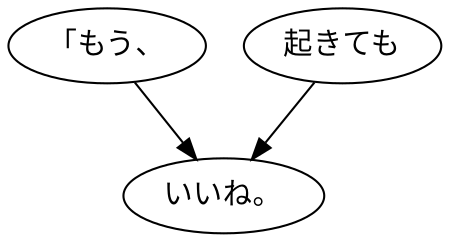 digraph graph8284 {
	node0 [label="「もう、"];
	node1 [label="起きても"];
	node2 [label="いいね。"];
	node0 -> node2;
	node1 -> node2;
}
